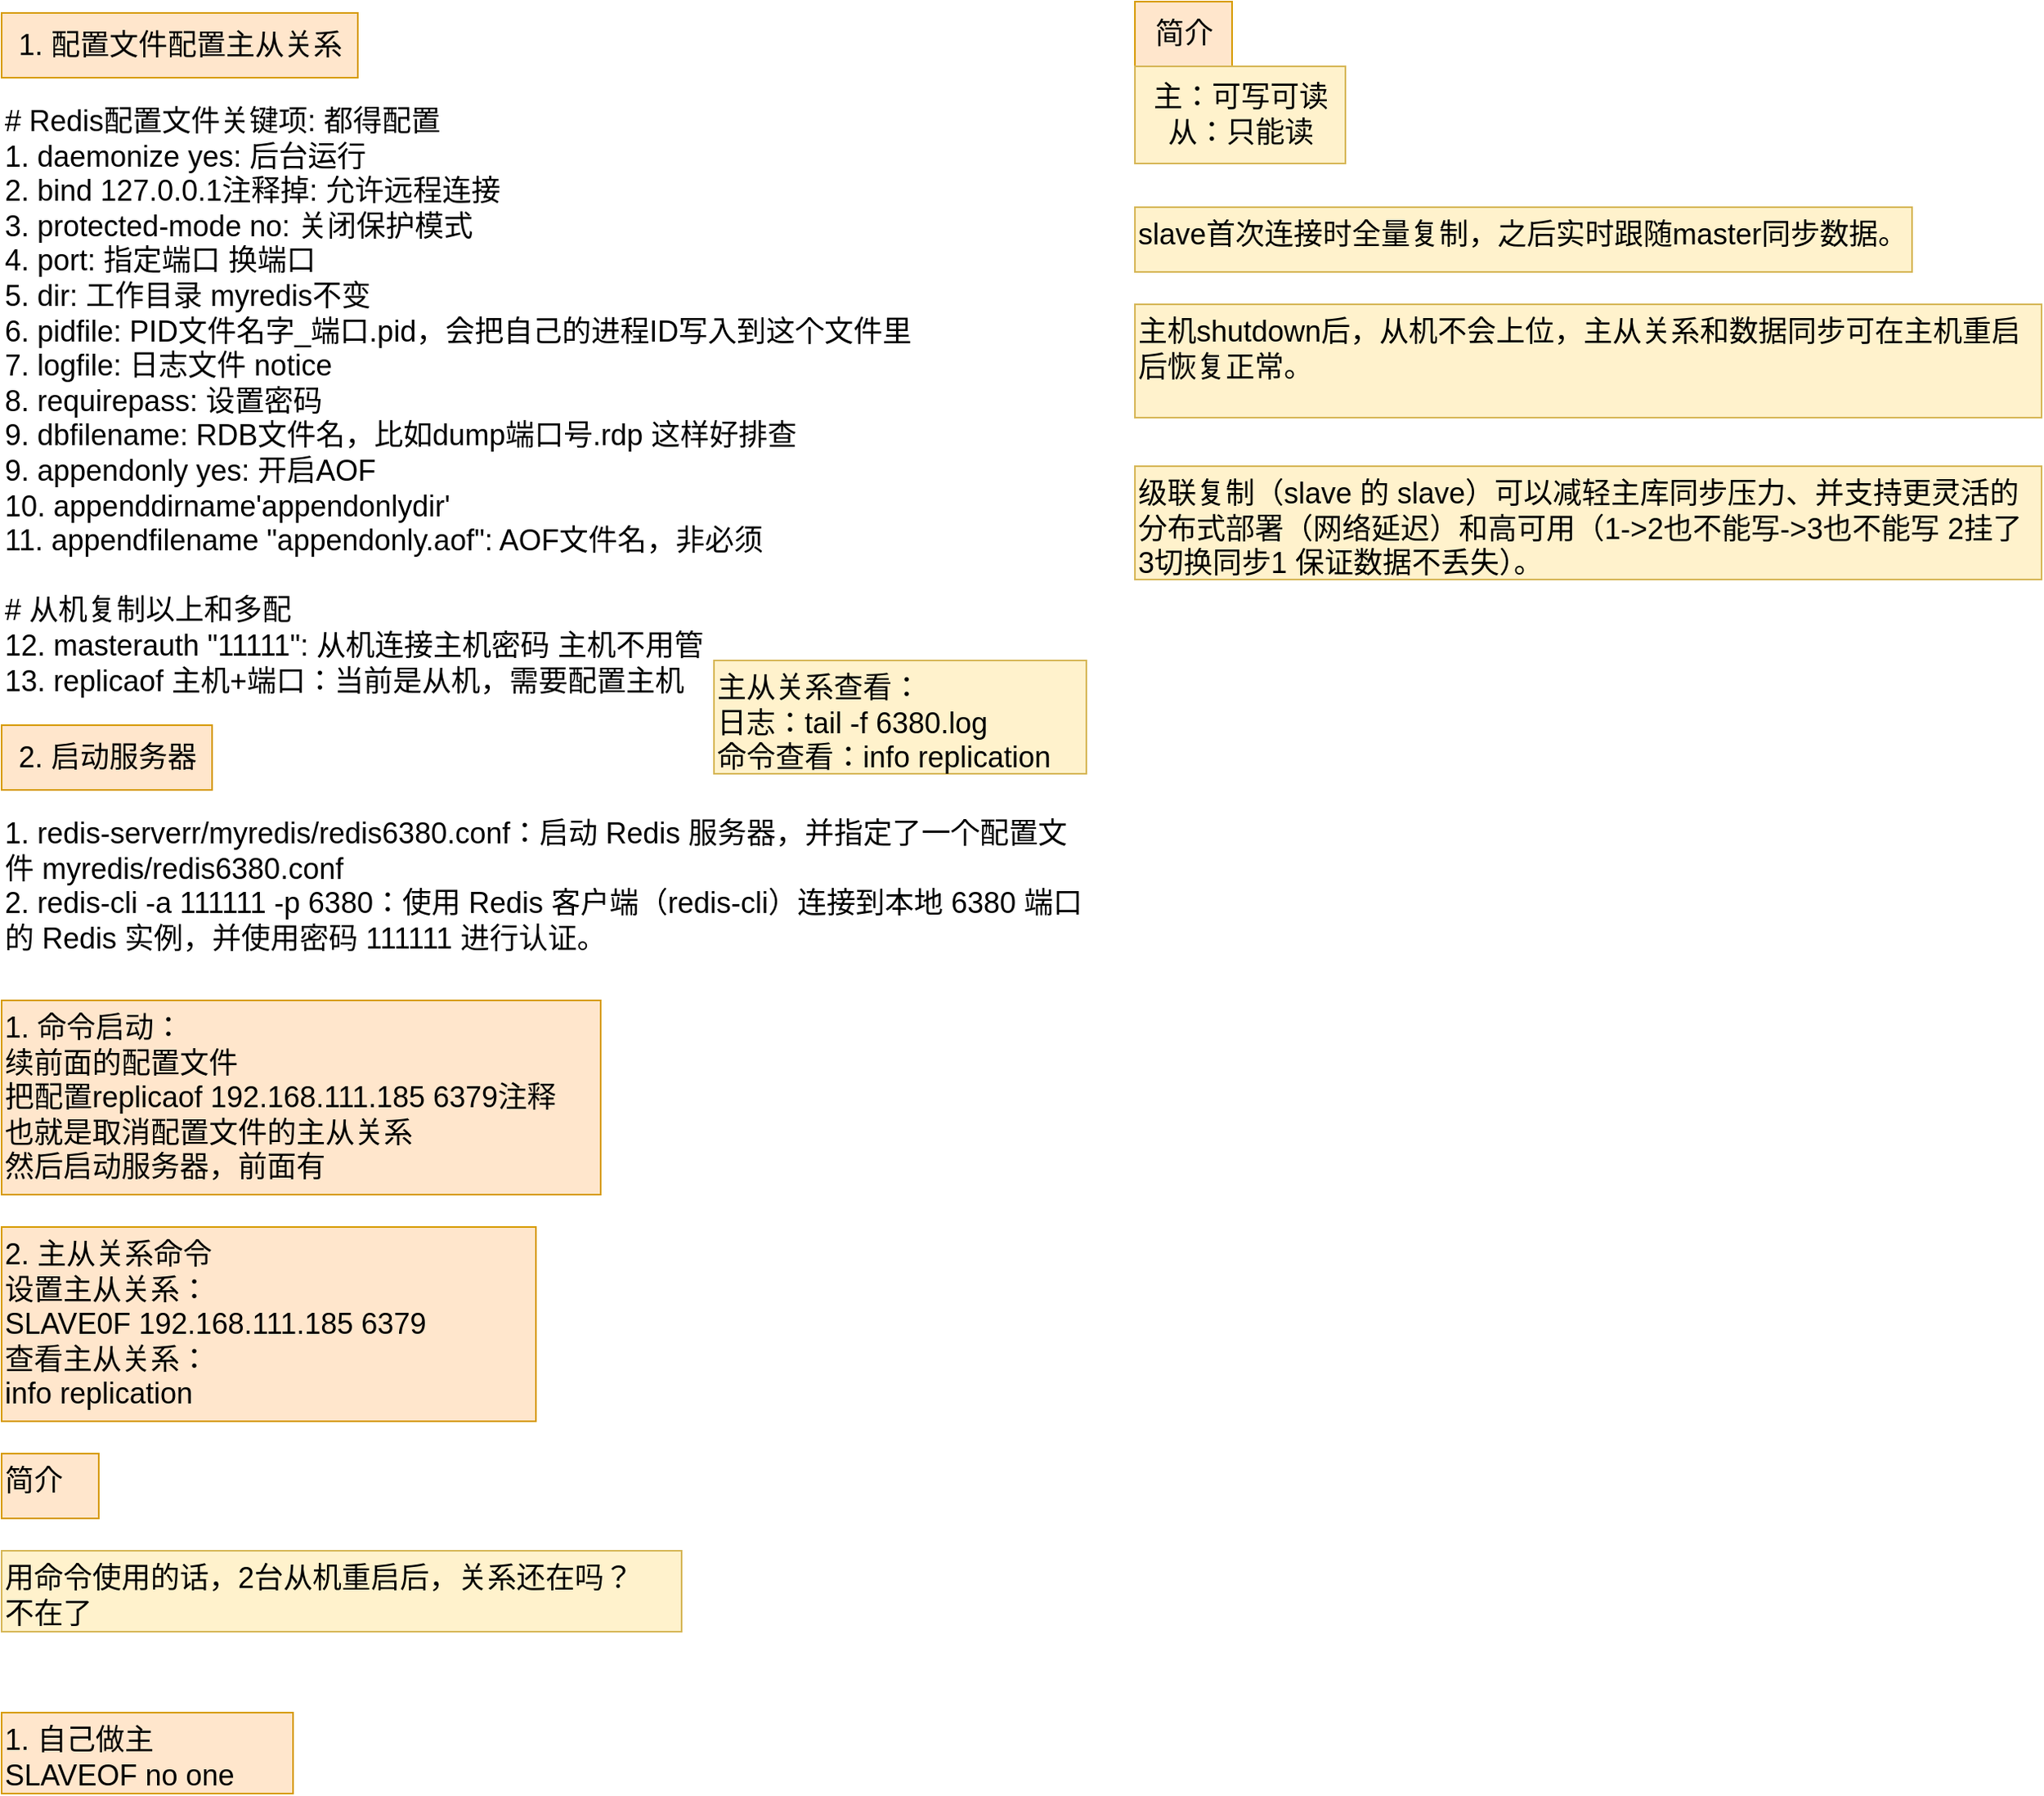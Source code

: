 <mxfile version="24.7.5" pages="3">
  <diagram id="qD6z7_NGCg1W0owd7kWK" name="复制案例">
    <mxGraphModel dx="1211" dy="687" grid="1" gridSize="10" guides="1" tooltips="1" connect="1" arrows="1" fold="1" page="1" pageScale="1" pageWidth="827" pageHeight="1169" math="0" shadow="0">
      <root>
        <mxCell id="0" />
        <mxCell id="1" parent="0" />
        <mxCell id="rJSOGuavXnLwfAy1GLt7-1" value="1. 配置文件配置主从关系" style="text;html=1;align=center;verticalAlign=middle;resizable=0;points=[];autosize=1;strokeColor=#d79b00;fillColor=#ffe6cc;fontSize=18;" vertex="1" parent="1">
          <mxGeometry x="10" y="10" width="220" height="40" as="geometry" />
        </mxCell>
        <UserObject label="# Redis配置文件关键项: 都得配置&#xa;1. daemonize yes: 后台运行&#xa;2. bind 127.0.0.1注释掉: 允许远程连接&#xa;3. protected-mode no: 关闭保护模式&#xa;4. port: 指定端口 换端口&#xa;5. dir: 工作目录 myredis不变&#xa;6. pidfile: PID文件名字_端口.pid，会把自己的进程ID写入到这个文件里&#xa;7. logfile: 日志文件 notice&#xa;8. requirepass: 设置密码 &#xa;9. dbfilename: RDB文件名，比如dump端口号.rdp 这样好排查&#xa;9. appendonly yes: 开启AOF&#xa;10. appenddirname&#39;appendonlydir&#39;&#xa;11. appendfilename &quot;appendonly.aof&quot;: AOF文件名，非必须&#xa;&#xa;# 从机复制以上和多配  &#xa;12. masterauth &quot;11111&quot;: 从机连接主机密码 主机不用管&#xa;13. replicaof 主机+端口：当前是从机，需要配置主机" id="rJSOGuavXnLwfAy1GLt7-2">
          <mxCell style="text;whiteSpace=wrap;fontSize=18;" vertex="1" parent="1">
            <mxGeometry x="10" y="60" width="640" height="390" as="geometry" />
          </mxCell>
        </UserObject>
        <mxCell id="rJSOGuavXnLwfAy1GLt7-3" value="2. 启动服务器" style="text;html=1;align=center;verticalAlign=middle;resizable=0;points=[];autosize=1;strokeColor=#d79b00;fillColor=#ffe6cc;fontSize=18;" vertex="1" parent="1">
          <mxGeometry x="10" y="450" width="130" height="40" as="geometry" />
        </mxCell>
        <UserObject label="1. redis-serverr/myredis/redis6380.conf：启动 Redis 服务器，并指定了一个配置文件 myredis/redis6380.conf&#xa;2. redis-cli -a 111111 -p 6380：使用 Redis 客户端（redis-cli）连接到本地 6380 端口的 Redis 实例，并使用密码 111111 进行认证。" id="rJSOGuavXnLwfAy1GLt7-7">
          <mxCell style="text;whiteSpace=wrap;fontSize=18;" vertex="1" parent="1">
            <mxGeometry x="10" y="500" width="670" height="110" as="geometry" />
          </mxCell>
        </UserObject>
        <UserObject label="主从关系查看：&#xa;日志：tail -f 6380.log&#xa;命令查看：info replication&#xa;" id="rJSOGuavXnLwfAy1GLt7-8">
          <mxCell style="text;whiteSpace=wrap;fontSize=18;fillColor=#fff2cc;strokeColor=#d6b656;" vertex="1" parent="1">
            <mxGeometry x="450" y="410" width="230" height="70" as="geometry" />
          </mxCell>
        </UserObject>
        <mxCell id="rJSOGuavXnLwfAy1GLt7-9" value="简介" style="text;html=1;align=center;verticalAlign=middle;resizable=0;points=[];autosize=1;strokeColor=#d79b00;fillColor=#ffe6cc;fontSize=18;" vertex="1" parent="1">
          <mxGeometry x="710" y="3" width="60" height="40" as="geometry" />
        </mxCell>
        <mxCell id="rJSOGuavXnLwfAy1GLt7-10" value="主：可写可读&lt;div&gt;从：只能读&lt;/div&gt;" style="text;html=1;align=center;verticalAlign=middle;resizable=0;points=[];autosize=1;strokeColor=#d6b656;fillColor=#fff2cc;fontSize=18;" vertex="1" parent="1">
          <mxGeometry x="710" y="43" width="130" height="60" as="geometry" />
        </mxCell>
        <mxCell id="rJSOGuavXnLwfAy1GLt7-11" value="slave首次连接时全量复制，之后实时跟随master同步数据。" style="text;whiteSpace=wrap;fontSize=18;fillColor=#fff2cc;strokeColor=#d6b656;" vertex="1" parent="1">
          <mxGeometry x="710" y="130" width="480" height="40" as="geometry" />
        </mxCell>
        <mxCell id="BtPNLJUdzSowBiq9Ggcs-1" value="2. 主从关系命令&#xa;设置主从关系：&#xa;SLAVE0F 192.168.111.185 6379&#xa;查看主从关系：&#xa;info replication&#xa;" style="text;whiteSpace=wrap;fontSize=18;fillColor=#ffe6cc;strokeColor=#d79b00;" vertex="1" parent="1">
          <mxGeometry x="10" y="760" width="330" height="120" as="geometry" />
        </mxCell>
        <mxCell id="BtPNLJUdzSowBiq9Ggcs-2" value="用命令使用的话，2台从机重启后，关系还在吗？&#xa;不在了" style="text;whiteSpace=wrap;fontSize=18;fillColor=#fff2cc;strokeColor=#d6b656;" vertex="1" parent="1">
          <mxGeometry x="10" y="960" width="420" height="50" as="geometry" />
        </mxCell>
        <mxCell id="BtPNLJUdzSowBiq9Ggcs-3" value="1. 命令启动：&#xa;续前面的配置文件&#xa;把配置replicaof 192.168.111.185 6379注释&#xa;也就是取消配置文件的主从关系&#xa;然后启动服务器，前面有" style="text;whiteSpace=wrap;fontSize=18;fillColor=#ffe6cc;strokeColor=#d79b00;" vertex="1" parent="1">
          <mxGeometry x="10" y="620" width="370" height="120" as="geometry" />
        </mxCell>
        <mxCell id="BtPNLJUdzSowBiq9Ggcs-4" value="简介" style="text;whiteSpace=wrap;fontSize=18;fillColor=#ffe6cc;strokeColor=#d79b00;" vertex="1" parent="1">
          <mxGeometry x="10" y="900" width="60" height="40" as="geometry" />
        </mxCell>
        <mxCell id="BtPNLJUdzSowBiq9Ggcs-6" value="主机shutdown后，从机不会上位，主从关系和数据同步可在主机重启后恢复正常。" style="text;whiteSpace=wrap;fontSize=18;fillColor=#fff2cc;strokeColor=#d6b656;" vertex="1" parent="1">
          <mxGeometry x="710" y="190" width="560" height="70" as="geometry" />
        </mxCell>
        <mxCell id="BtPNLJUdzSowBiq9Ggcs-7" value="级联复制（slave 的 slave）可以减轻主库同步压力、并支持更灵活的分布式部署（网络延迟）和高可用（1-&gt;2也不能写-&gt;3也不能写 2挂了 3切换同步1 保证数据不丢失）。" style="text;whiteSpace=wrap;fontSize=18;fillColor=#fff2cc;strokeColor=#d6b656;" vertex="1" parent="1">
          <mxGeometry x="710" y="290" width="560" height="70" as="geometry" />
        </mxCell>
        <mxCell id="BtPNLJUdzSowBiq9Ggcs-8" value="1. 自己做主&#xa;SLAVEOF no one" style="text;whiteSpace=wrap;fontSize=18;fillColor=#ffe6cc;strokeColor=#d79b00;" vertex="1" parent="1">
          <mxGeometry x="10" y="1060" width="180" height="50" as="geometry" />
        </mxCell>
      </root>
    </mxGraphModel>
  </diagram>
  <diagram id="vQ8UEOiq6r95QFdu4yIy" name="原理">
    <mxGraphModel dx="848" dy="481" grid="1" gridSize="10" guides="1" tooltips="1" connect="1" arrows="1" fold="1" page="1" pageScale="1" pageWidth="827" pageHeight="1169" math="0" shadow="0">
      <root>
        <mxCell id="0" />
        <mxCell id="1" parent="0" />
        <mxCell id="2" value="复制原理和工作流程" style="ellipse;whiteSpace=wrap;html=1;fillColor=#FFD700;fontSize=18;fontStyle=1;" vertex="1" parent="1">
          <mxGeometry x="400" y="100" width="220" height="60" as="geometry" />
        </mxCell>
        <mxCell id="3" value="slave启动成功连接到master后，会发送一个sync命令请求主从数据同步。" style="rounded=1;whiteSpace=wrap;html=1;fillColor=#B0E0E6;" vertex="1" parent="1">
          <mxGeometry x="100" y="250" width="300" height="60" as="geometry" />
        </mxCell>
        <mxCell id="4" value="slave首次全新连接master时，会自动执行一次全量同步，slave原有数据会被master的数据完全覆盖。" style="rounded=1;whiteSpace=wrap;html=1;fillColor=#B0E0E6;" vertex="1" parent="1">
          <mxGeometry x="100" y="350" width="300" height="60" as="geometry" />
        </mxCell>
        <mxCell id="5" value="master收到sync命令后，先生成RDB快照并缓存写命令，然后将快照和命令发送给slave完成全量同步。" style="rounded=1;whiteSpace=wrap;html=1;fillColor=#E6E6FA;" vertex="1" parent="1">
          <mxGeometry x="500" y="250" width="380" height="60" as="geometry" />
        </mxCell>
        <mxCell id="6" value="slave服务在接收到数据库文件数据后，将其存盘并加载到内存中，从而完成复制初始化" style="rounded=1;whiteSpace=wrap;html=1;fillColor=#E6E6FA;" vertex="1" parent="1">
          <mxGeometry x="950" y="250" width="350" height="60" as="geometry" />
        </mxCell>
        <mxCell id="7" value="心跳持续，保持通信&lt;br&gt;repl-ping-replica-period 10&lt;div&gt;master发出PING包的周期10秒&lt;br&gt;&lt;/div&gt;" style="rounded=1;whiteSpace=wrap;html=1;fillColor=#F0FFF0;" vertex="1" parent="1">
          <mxGeometry x="100" y="450" width="300" height="60" as="geometry" />
        </mxCell>
        <mxCell id="8" value="进入平稳，增量复制&#xa;Master继续将新的用于修改集群的修改命令自动依次传给slave，完成同步" style="rounded=1;whiteSpace=wrap;html=1;fillColor=#FFFACD;" vertex="1" parent="1">
          <mxGeometry x="500" y="450" width="400" height="60" as="geometry" />
        </mxCell>
        <mxCell id="9" value="从机下线，重连续传&#xa;master会检查backlog上面的offset，master和slave都有一个offset还有一个masterId，offset是保存在backlog中的。Master只会把已经复制的offset后面的数据复制给Slave，类似断点续传" style="rounded=1;whiteSpace=wrap;html=1;fillColor=#FFB6C1;" vertex="1" parent="1">
          <mxGeometry x="500" y="550" width="500" height="80" as="geometry" />
        </mxCell>
        <mxCell id="10" style="edgeStyle=orthogonalEdgeStyle;rounded=1;endArrow=block;html=1;strokeColor=#4682B4;" edge="1" parent="1" source="2" target="3">
          <mxGeometry relative="1" as="geometry" />
        </mxCell>
        <mxCell id="11" style="edgeStyle=orthogonalEdgeStyle;rounded=1;endArrow=block;html=1;strokeColor=#4682B4;" edge="1" parent="1" source="3" target="4">
          <mxGeometry relative="1" as="geometry" />
        </mxCell>
        <mxCell id="12" style="edgeStyle=orthogonalEdgeStyle;rounded=1;endArrow=block;html=1;strokeColor=#4682B4;" edge="1" parent="1" source="4" target="5">
          <mxGeometry relative="1" as="geometry" />
        </mxCell>
        <mxCell id="13" style="edgeStyle=orthogonalEdgeStyle;rounded=1;endArrow=block;html=1;strokeColor=#4682B4;" edge="1" parent="1" source="5" target="6">
          <mxGeometry relative="1" as="geometry" />
        </mxCell>
        <mxCell id="14" style="edgeStyle=orthogonalEdgeStyle;rounded=1;endArrow=block;html=1;strokeColor=#4682B4;" edge="1" parent="1" source="6" target="7">
          <mxGeometry relative="1" as="geometry">
            <Array as="points">
              <mxPoint x="1125" y="430" />
              <mxPoint x="250" y="430" />
            </Array>
          </mxGeometry>
        </mxCell>
        <mxCell id="15" style="edgeStyle=orthogonalEdgeStyle;rounded=1;endArrow=block;html=1;strokeColor=#4682B4;" edge="1" parent="1" source="7" target="8">
          <mxGeometry relative="1" as="geometry" />
        </mxCell>
        <mxCell id="16" style="edgeStyle=orthogonalEdgeStyle;rounded=1;endArrow=block;html=1;strokeColor=#4682B4;" edge="1" parent="1" source="8" target="9">
          <mxGeometry relative="1" as="geometry" />
        </mxCell>
        <mxCell id="17" value="图例：&#xa;蓝色-初始化流程&#xa;紫色-全量复制&#xa;绿色-心跳通信&#xa;黄色-增量复制&#xa;粉色-断点续传" style="rounded=1;whiteSpace=wrap;html=1;fillColor=#FFFFFF;strokeColor=#000000;fontSize=12;" vertex="1" parent="1">
          <mxGeometry x="1100" y="100" width="200" height="120" as="geometry" />
        </mxCell>
      </root>
    </mxGraphModel>
  </diagram>
  <diagram id="4wKTHk0YMzak8yaq-JZ1" name="缺点">
    <mxGraphModel dx="848" dy="481" grid="1" gridSize="10" guides="1" tooltips="1" connect="1" arrows="1" fold="1" page="1" pageScale="1" pageWidth="827" pageHeight="1169" math="0" shadow="0">
      <root>
        <mxCell id="0" />
        <mxCell id="1" parent="0" />
        <mxCell id="_VqX94w8Mhd-UC5lZeeE-1" value="主从同步存在延迟，且系统越繁忙或从机越多，延迟越严重。" style="text;whiteSpace=wrap;fontSize=18;fillColor=#ffe6cc;strokeColor=#d79b00;" vertex="1" parent="1">
          <mxGeometry x="20" y="30" width="520" height="50" as="geometry" />
        </mxCell>
        <mxCell id="_VqX94w8Mhd-UC5lZeeE-2" value="主节点（master）挂了不会自动切换，需要人工干预或部署无人值守安装实现自动切换。" style="text;whiteSpace=wrap;fontSize=18;fillColor=#ffe6cc;strokeColor=#d79b00;" vertex="1" parent="1">
          <mxGeometry x="20" y="90" width="560" height="70" as="geometry" />
        </mxCell>
      </root>
    </mxGraphModel>
  </diagram>
</mxfile>
